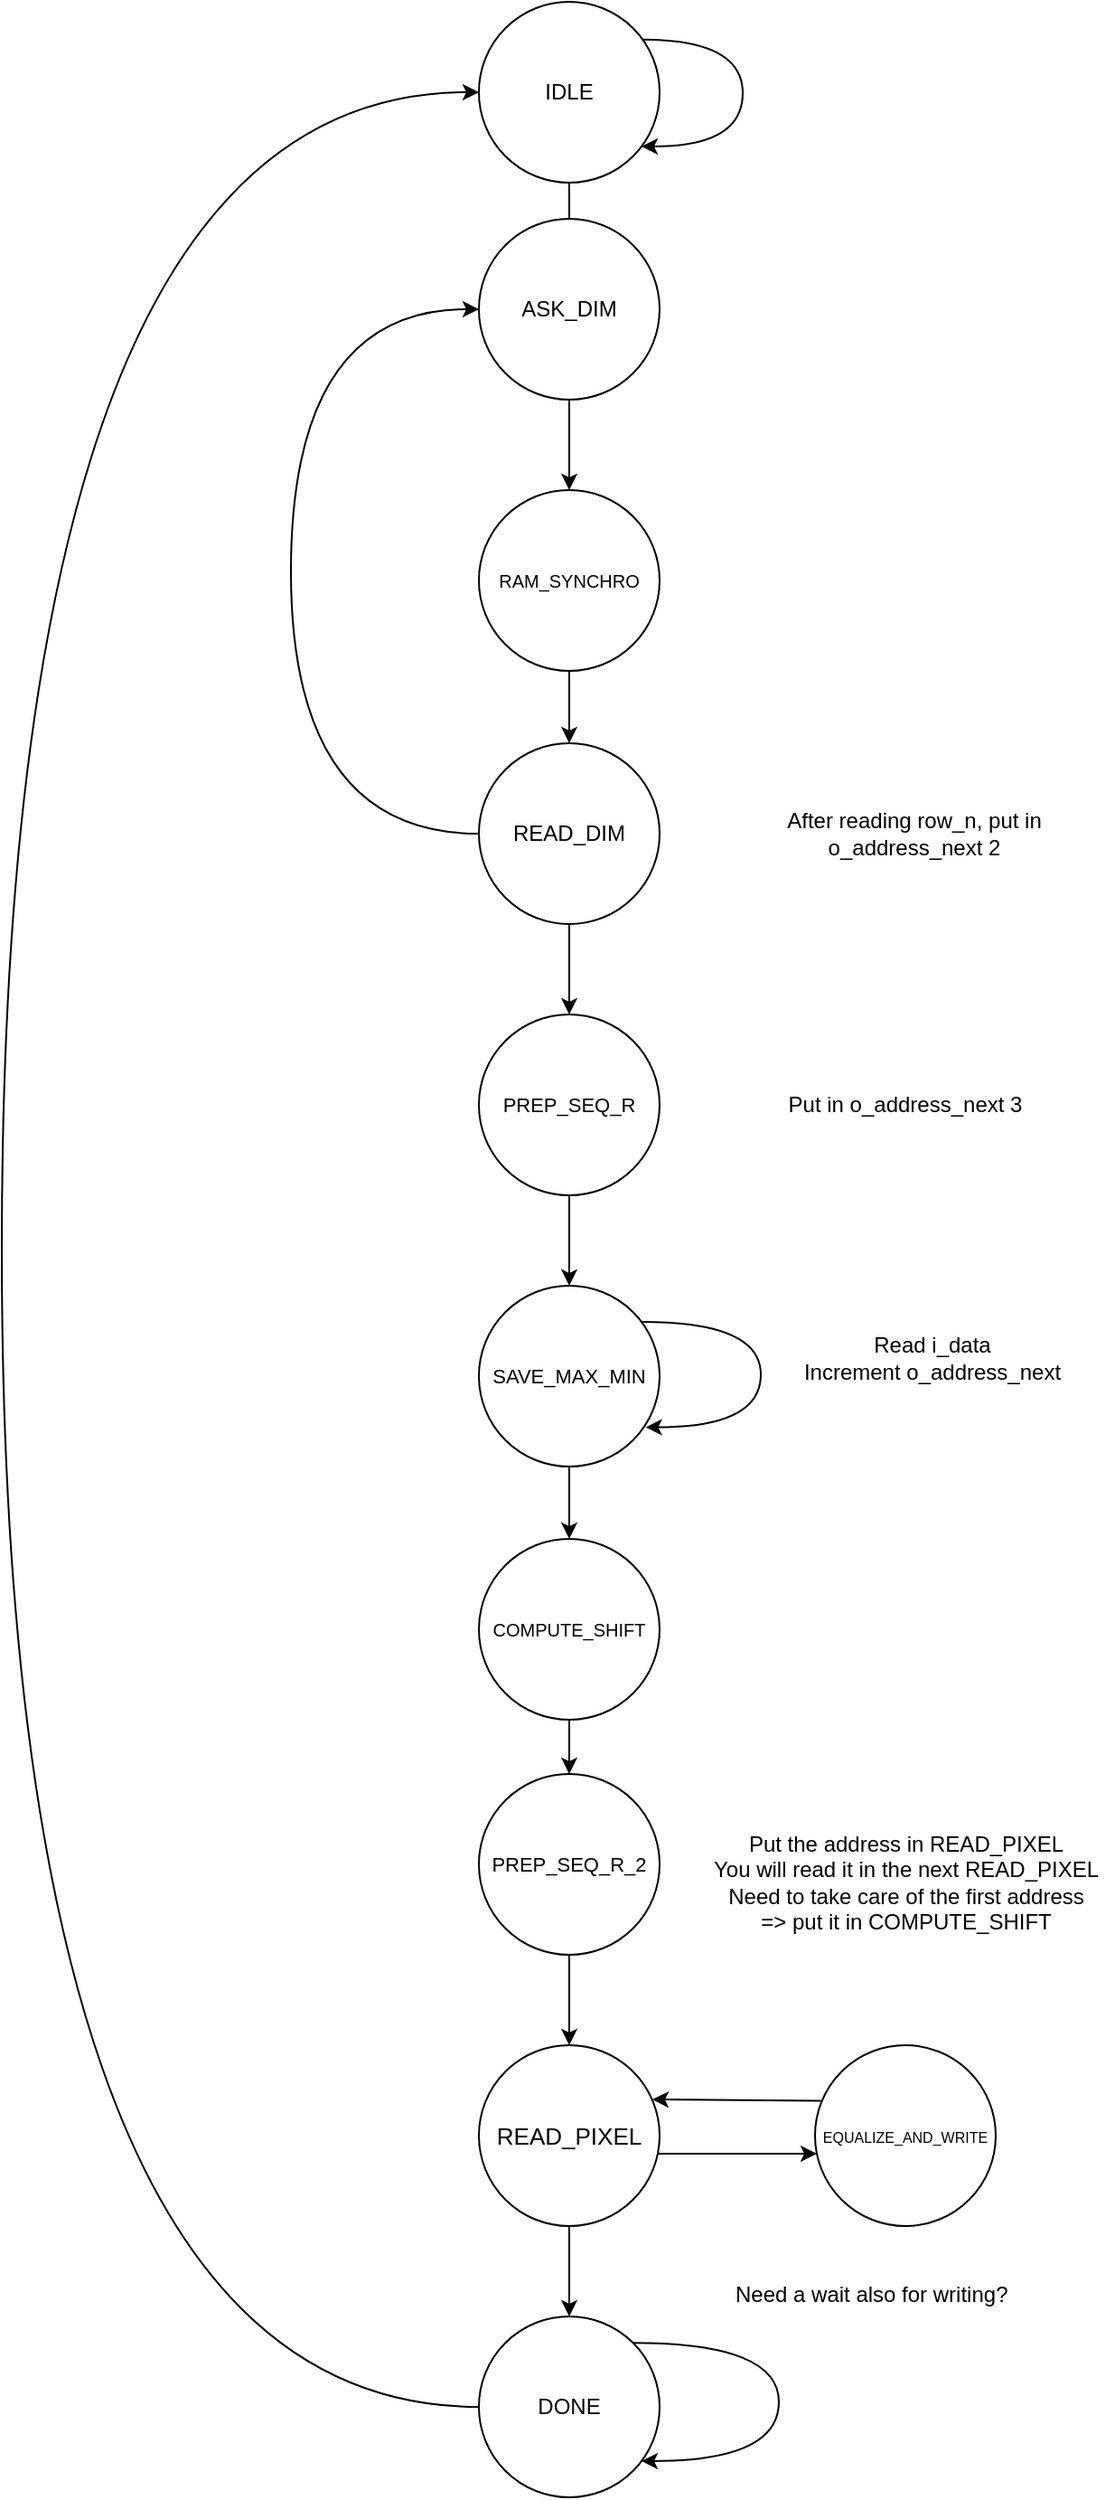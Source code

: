 <mxfile version="14.9.5" type="device"><diagram id="C5RBs43oDa-KdzZeNtuy" name="Page-1"><mxGraphModel dx="1194" dy="816" grid="1" gridSize="10" guides="1" tooltips="1" connect="1" arrows="1" fold="1" page="1" pageScale="1" pageWidth="827" pageHeight="1169" math="0" shadow="0"><root><mxCell id="WIyWlLk6GJQsqaUBKTNV-0"/><mxCell id="WIyWlLk6GJQsqaUBKTNV-1" parent="WIyWlLk6GJQsqaUBKTNV-0"/><mxCell id="NG1tB1cLcvoPEcm5Lu9O-2" value="" style="edgeStyle=orthogonalEdgeStyle;rounded=0;orthogonalLoop=1;jettySize=auto;html=1;" parent="WIyWlLk6GJQsqaUBKTNV-1" source="NG1tB1cLcvoPEcm5Lu9O-0" target="NG1tB1cLcvoPEcm5Lu9O-1" edge="1"><mxGeometry relative="1" as="geometry"/></mxCell><mxCell id="NG1tB1cLcvoPEcm5Lu9O-0" value="IDLE&lt;br&gt;" style="ellipse;whiteSpace=wrap;html=1;aspect=fixed;fixDash=0;autosize=0;" parent="WIyWlLk6GJQsqaUBKTNV-1" vertex="1"><mxGeometry x="364" y="40" width="100" height="100" as="geometry"/></mxCell><mxCell id="NG1tB1cLcvoPEcm5Lu9O-4" value="" style="edgeStyle=orthogonalEdgeStyle;rounded=0;orthogonalLoop=1;jettySize=auto;html=1;" parent="WIyWlLk6GJQsqaUBKTNV-1" source="NG1tB1cLcvoPEcm5Lu9O-1" target="NG1tB1cLcvoPEcm5Lu9O-3" edge="1"><mxGeometry relative="1" as="geometry"/></mxCell><mxCell id="NG1tB1cLcvoPEcm5Lu9O-1" value="&lt;font style=&quot;font-size: 10px&quot;&gt;RAM_SYNCHRO&lt;/font&gt;" style="ellipse;whiteSpace=wrap;html=1;aspect=fixed;fixDash=0;autosize=0;" parent="WIyWlLk6GJQsqaUBKTNV-1" vertex="1"><mxGeometry x="364" y="310" width="100" height="100" as="geometry"/></mxCell><mxCell id="NlojZ42aWukcZYcgzlZr-6" style="edgeStyle=orthogonalEdgeStyle;rounded=0;orthogonalLoop=1;jettySize=auto;html=1;elbow=vertical;curved=1;" parent="WIyWlLk6GJQsqaUBKTNV-1" source="NG1tB1cLcvoPEcm5Lu9O-3" target="QKPg4_RPlO_CIRNh4Ihk-0" edge="1"><mxGeometry relative="1" as="geometry"><Array as="points"><mxPoint x="260" y="500"/><mxPoint x="260" y="210"/></Array></mxGeometry></mxCell><mxCell id="NlojZ42aWukcZYcgzlZr-28" style="edgeStyle=none;rounded=0;orthogonalLoop=1;jettySize=auto;html=1;exitX=0.5;exitY=1;exitDx=0;exitDy=0;" parent="WIyWlLk6GJQsqaUBKTNV-1" source="NG1tB1cLcvoPEcm5Lu9O-3" target="NlojZ42aWukcZYcgzlZr-25" edge="1"><mxGeometry relative="1" as="geometry"/></mxCell><mxCell id="NG1tB1cLcvoPEcm5Lu9O-3" value="&lt;span&gt;READ_DIM&lt;/span&gt;" style="ellipse;whiteSpace=wrap;html=1;aspect=fixed;fixDash=0;autosize=0;" parent="WIyWlLk6GJQsqaUBKTNV-1" vertex="1"><mxGeometry x="364" y="450" width="100" height="100" as="geometry"/></mxCell><mxCell id="QKPg4_RPlO_CIRNh4Ihk-5" style="edgeStyle=orthogonalEdgeStyle;rounded=0;orthogonalLoop=1;jettySize=auto;html=1;entryX=0;entryY=0.5;entryDx=0;entryDy=0;curved=1;" parent="WIyWlLk6GJQsqaUBKTNV-1" source="NG1tB1cLcvoPEcm5Lu9O-6" target="NG1tB1cLcvoPEcm5Lu9O-0" edge="1"><mxGeometry relative="1" as="geometry"><Array as="points"><mxPoint x="100" y="1370"/><mxPoint x="100" y="90"/></Array></mxGeometry></mxCell><mxCell id="NG1tB1cLcvoPEcm5Lu9O-6" value="DONE" style="ellipse;whiteSpace=wrap;html=1;aspect=fixed;fixDash=0;autosize=0;" parent="WIyWlLk6GJQsqaUBKTNV-1" vertex="1"><mxGeometry x="364" y="1320" width="100" height="100" as="geometry"/></mxCell><mxCell id="fHT07EdzU6jP1k4SUg8L-0" style="edgeStyle=orthogonalEdgeStyle;rounded=0;orthogonalLoop=1;jettySize=auto;html=1;exitX=0.5;exitY=1;exitDx=0;exitDy=0;entryX=0.5;entryY=0;entryDx=0;entryDy=0;" edge="1" parent="WIyWlLk6GJQsqaUBKTNV-1" source="NG1tB1cLcvoPEcm5Lu9O-9" target="NG1tB1cLcvoPEcm5Lu9O-13"><mxGeometry relative="1" as="geometry"/></mxCell><mxCell id="NG1tB1cLcvoPEcm5Lu9O-9" value="&lt;font style=&quot;font-size: 11px&quot;&gt;SAVE_MAX_MIN&lt;/font&gt;" style="ellipse;whiteSpace=wrap;html=1;aspect=fixed;fixDash=0;autosize=0;" parent="WIyWlLk6GJQsqaUBKTNV-1" vertex="1"><mxGeometry x="364" y="750" width="100" height="100" as="geometry"/></mxCell><mxCell id="NlojZ42aWukcZYcgzlZr-13" style="edgeStyle=none;rounded=0;orthogonalLoop=1;jettySize=auto;html=1;" parent="WIyWlLk6GJQsqaUBKTNV-1" source="NG1tB1cLcvoPEcm5Lu9O-13" target="QKPg4_RPlO_CIRNh4Ihk-2" edge="1"><mxGeometry relative="1" as="geometry"/></mxCell><mxCell id="NG1tB1cLcvoPEcm5Lu9O-13" value="&lt;font style=&quot;font-size: 10px&quot;&gt;COMPUTE_SHIFT&lt;/font&gt;" style="ellipse;whiteSpace=wrap;html=1;aspect=fixed;fixDash=0;autosize=0;" parent="WIyWlLk6GJQsqaUBKTNV-1" vertex="1"><mxGeometry x="364" y="890" width="100" height="100" as="geometry"/></mxCell><mxCell id="NG1tB1cLcvoPEcm5Lu9O-18" style="edgeStyle=orthogonalEdgeStyle;rounded=0;orthogonalLoop=1;jettySize=auto;html=1;" parent="WIyWlLk6GJQsqaUBKTNV-1" source="NG1tB1cLcvoPEcm5Lu9O-15" target="NG1tB1cLcvoPEcm5Lu9O-6" edge="1"><mxGeometry relative="1" as="geometry"><Array as="points"><mxPoint x="414" y="1220"/><mxPoint x="414" y="1220"/></Array></mxGeometry></mxCell><mxCell id="BgT3NiG5PSGgQVsBcKzD-7" value="" style="edgeStyle=orthogonalEdgeStyle;rounded=0;orthogonalLoop=1;jettySize=auto;html=1;" parent="WIyWlLk6GJQsqaUBKTNV-1" target="BgT3NiG5PSGgQVsBcKzD-2" edge="1"><mxGeometry relative="1" as="geometry"><Array as="points"><mxPoint x="516" y="1230"/><mxPoint x="516" y="1230"/></Array><mxPoint x="450" y="1230" as="sourcePoint"/></mxGeometry></mxCell><mxCell id="NG1tB1cLcvoPEcm5Lu9O-15" value="&lt;font style=&quot;font-size: 13px&quot;&gt;READ_PIXEL&lt;/font&gt;" style="ellipse;whiteSpace=wrap;html=1;aspect=fixed;fixDash=0;autosize=0;" parent="WIyWlLk6GJQsqaUBKTNV-1" vertex="1"><mxGeometry x="364" y="1170" width="100" height="100" as="geometry"/></mxCell><mxCell id="BgT3NiG5PSGgQVsBcKzD-0" style="edgeStyle=orthogonalEdgeStyle;rounded=0;orthogonalLoop=1;jettySize=auto;html=1;curved=1;entryX=0.923;entryY=0.783;entryDx=0;entryDy=0;entryPerimeter=0;" parent="WIyWlLk6GJQsqaUBKTNV-1" source="NG1tB1cLcvoPEcm5Lu9O-9" target="NG1tB1cLcvoPEcm5Lu9O-9" edge="1"><mxGeometry relative="1" as="geometry"><Array as="points"><mxPoint x="520" y="770"/><mxPoint x="520" y="828"/></Array></mxGeometry></mxCell><mxCell id="NlojZ42aWukcZYcgzlZr-22" style="edgeStyle=none;rounded=0;orthogonalLoop=1;jettySize=auto;html=1;exitX=0.033;exitY=0.308;exitDx=0;exitDy=0;exitPerimeter=0;" parent="WIyWlLk6GJQsqaUBKTNV-1" source="BgT3NiG5PSGgQVsBcKzD-2" edge="1"><mxGeometry relative="1" as="geometry"><mxPoint x="460" y="1200" as="targetPoint"/></mxGeometry></mxCell><mxCell id="BgT3NiG5PSGgQVsBcKzD-2" value="&lt;font style=&quot;font-size: 8px&quot;&gt;EQUALIZE_AND_WRITE&lt;/font&gt;" style="ellipse;whiteSpace=wrap;html=1;aspect=fixed;fixDash=0;autosize=0;" parent="WIyWlLk6GJQsqaUBKTNV-1" vertex="1"><mxGeometry x="550" y="1170" width="100" height="100" as="geometry"/></mxCell><mxCell id="QKPg4_RPlO_CIRNh4Ihk-0" value="&lt;font style=&quot;font-size: 12px&quot;&gt;ASK_DIM&lt;/font&gt;" style="ellipse;whiteSpace=wrap;html=1;aspect=fixed;fixDash=0;autosize=0;" parent="WIyWlLk6GJQsqaUBKTNV-1" vertex="1"><mxGeometry x="364" y="160" width="100" height="100" as="geometry"/></mxCell><mxCell id="NlojZ42aWukcZYcgzlZr-12" style="edgeStyle=none;rounded=0;orthogonalLoop=1;jettySize=auto;html=1;" parent="WIyWlLk6GJQsqaUBKTNV-1" source="QKPg4_RPlO_CIRNh4Ihk-2" target="NG1tB1cLcvoPEcm5Lu9O-15" edge="1"><mxGeometry relative="1" as="geometry"/></mxCell><mxCell id="QKPg4_RPlO_CIRNh4Ihk-2" value="&lt;font&gt;&lt;font style=&quot;font-size: 11px&quot;&gt;PREP_SEQ_R_2&lt;/font&gt;&lt;br&gt;&lt;/font&gt;" style="ellipse;whiteSpace=wrap;html=1;aspect=fixed;fixDash=0;autosize=0;" parent="WIyWlLk6GJQsqaUBKTNV-1" vertex="1"><mxGeometry x="364" y="1020" width="100" height="100" as="geometry"/></mxCell><mxCell id="QKPg4_RPlO_CIRNh4Ihk-4" style="edgeStyle=orthogonalEdgeStyle;rounded=0;orthogonalLoop=1;jettySize=auto;html=1;curved=1;exitX=1;exitY=0;exitDx=0;exitDy=0;" parent="WIyWlLk6GJQsqaUBKTNV-1" source="NG1tB1cLcvoPEcm5Lu9O-6" target="NG1tB1cLcvoPEcm5Lu9O-6" edge="1"><mxGeometry relative="1" as="geometry"><Array as="points"><mxPoint x="530" y="1335"/><mxPoint x="530" y="1400"/></Array></mxGeometry></mxCell><mxCell id="NlojZ42aWukcZYcgzlZr-30" style="edgeStyle=none;rounded=0;orthogonalLoop=1;jettySize=auto;html=1;exitX=0.5;exitY=1;exitDx=0;exitDy=0;" parent="WIyWlLk6GJQsqaUBKTNV-1" source="NlojZ42aWukcZYcgzlZr-25" target="NG1tB1cLcvoPEcm5Lu9O-9" edge="1"><mxGeometry relative="1" as="geometry"/></mxCell><mxCell id="NlojZ42aWukcZYcgzlZr-25" value="&lt;span style=&quot;font-size: 11px&quot;&gt;PREP_SEQ_R&lt;/span&gt;" style="ellipse;whiteSpace=wrap;html=1;aspect=fixed;fixDash=0;autosize=0;" parent="WIyWlLk6GJQsqaUBKTNV-1" vertex="1"><mxGeometry x="364" y="600" width="100" height="100" as="geometry"/></mxCell><mxCell id="NlojZ42aWukcZYcgzlZr-31" value="After reading row_n, put in o_address_next 2" style="text;html=1;strokeColor=none;fillColor=none;align=center;verticalAlign=middle;whiteSpace=wrap;rounded=0;" parent="WIyWlLk6GJQsqaUBKTNV-1" vertex="1"><mxGeometry x="530" y="490" width="150" height="20" as="geometry"/></mxCell><mxCell id="NlojZ42aWukcZYcgzlZr-33" value="Put in o_address_next 3" style="text;html=1;strokeColor=none;fillColor=none;align=center;verticalAlign=middle;whiteSpace=wrap;rounded=0;" parent="WIyWlLk6GJQsqaUBKTNV-1" vertex="1"><mxGeometry x="525" y="640" width="150" height="20" as="geometry"/></mxCell><mxCell id="NlojZ42aWukcZYcgzlZr-34" value="Read i_data&lt;br&gt;Increment o_address_next&lt;br&gt;" style="text;html=1;strokeColor=none;fillColor=none;align=center;verticalAlign=middle;whiteSpace=wrap;rounded=0;" parent="WIyWlLk6GJQsqaUBKTNV-1" vertex="1"><mxGeometry x="540" y="780" width="150" height="20" as="geometry"/></mxCell><mxCell id="NlojZ42aWukcZYcgzlZr-37" value="Put the address in READ_PIXEL&lt;br&gt;You will read it in the next READ_PIXEL&lt;br&gt;Need to take care of the first address&lt;br&gt;=&amp;gt; put it in COMPUTE_SHIFT" style="text;html=1;align=center;verticalAlign=middle;resizable=0;points=[];autosize=1;strokeColor=none;" parent="WIyWlLk6GJQsqaUBKTNV-1" vertex="1"><mxGeometry x="485" y="1050" width="230" height="60" as="geometry"/></mxCell><mxCell id="NlojZ42aWukcZYcgzlZr-45" style="edgeStyle=orthogonalEdgeStyle;rounded=0;orthogonalLoop=1;jettySize=auto;html=1;curved=1;exitX=0.906;exitY=0.209;exitDx=0;exitDy=0;exitPerimeter=0;" parent="WIyWlLk6GJQsqaUBKTNV-1" source="NG1tB1cLcvoPEcm5Lu9O-0" target="NG1tB1cLcvoPEcm5Lu9O-0" edge="1"><mxGeometry relative="1" as="geometry"><Array as="points"><mxPoint x="510" y="61"/><mxPoint x="510" y="120"/></Array></mxGeometry></mxCell><mxCell id="NlojZ42aWukcZYcgzlZr-47" value="Need a wait also for writing?&#10;" style="text;strokeColor=none;fillColor=none;align=left;verticalAlign=top;spacingLeft=4;spacingRight=4;overflow=hidden;rotatable=0;points=[[0,0.5],[1,0.5]];portConstraint=eastwest;" parent="WIyWlLk6GJQsqaUBKTNV-1" vertex="1"><mxGeometry x="500" y="1294" width="170" height="26" as="geometry"/></mxCell></root></mxGraphModel></diagram></mxfile>